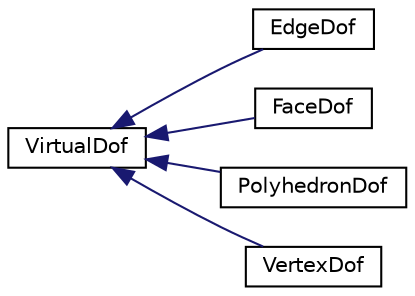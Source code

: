 digraph "Graphical Class Hierarchy"
{
 // LATEX_PDF_SIZE
  edge [fontname="Helvetica",fontsize="10",labelfontname="Helvetica",labelfontsize="10"];
  node [fontname="Helvetica",fontsize="10",shape=record];
  rankdir="LR";
  Node0 [label="VirtualDof",height=0.2,width=0.4,color="black", fillcolor="white", style="filled",URL="$classVirtualDof.html",tooltip=" "];
  Node0 -> Node1 [dir="back",color="midnightblue",fontsize="10",style="solid",fontname="Helvetica"];
  Node1 [label="EdgeDof",height=0.2,width=0.4,color="black", fillcolor="white", style="filled",URL="$classEdgeDof.html",tooltip=" "];
  Node0 -> Node2 [dir="back",color="midnightblue",fontsize="10",style="solid",fontname="Helvetica"];
  Node2 [label="FaceDof",height=0.2,width=0.4,color="black", fillcolor="white", style="filled",URL="$classFaceDof.html",tooltip=" "];
  Node0 -> Node3 [dir="back",color="midnightblue",fontsize="10",style="solid",fontname="Helvetica"];
  Node3 [label="PolyhedronDof",height=0.2,width=0.4,color="black", fillcolor="white", style="filled",URL="$classPolyhedronDof.html",tooltip=" "];
  Node0 -> Node4 [dir="back",color="midnightblue",fontsize="10",style="solid",fontname="Helvetica"];
  Node4 [label="VertexDof",height=0.2,width=0.4,color="black", fillcolor="white", style="filled",URL="$classVertexDof.html",tooltip=" "];
}

